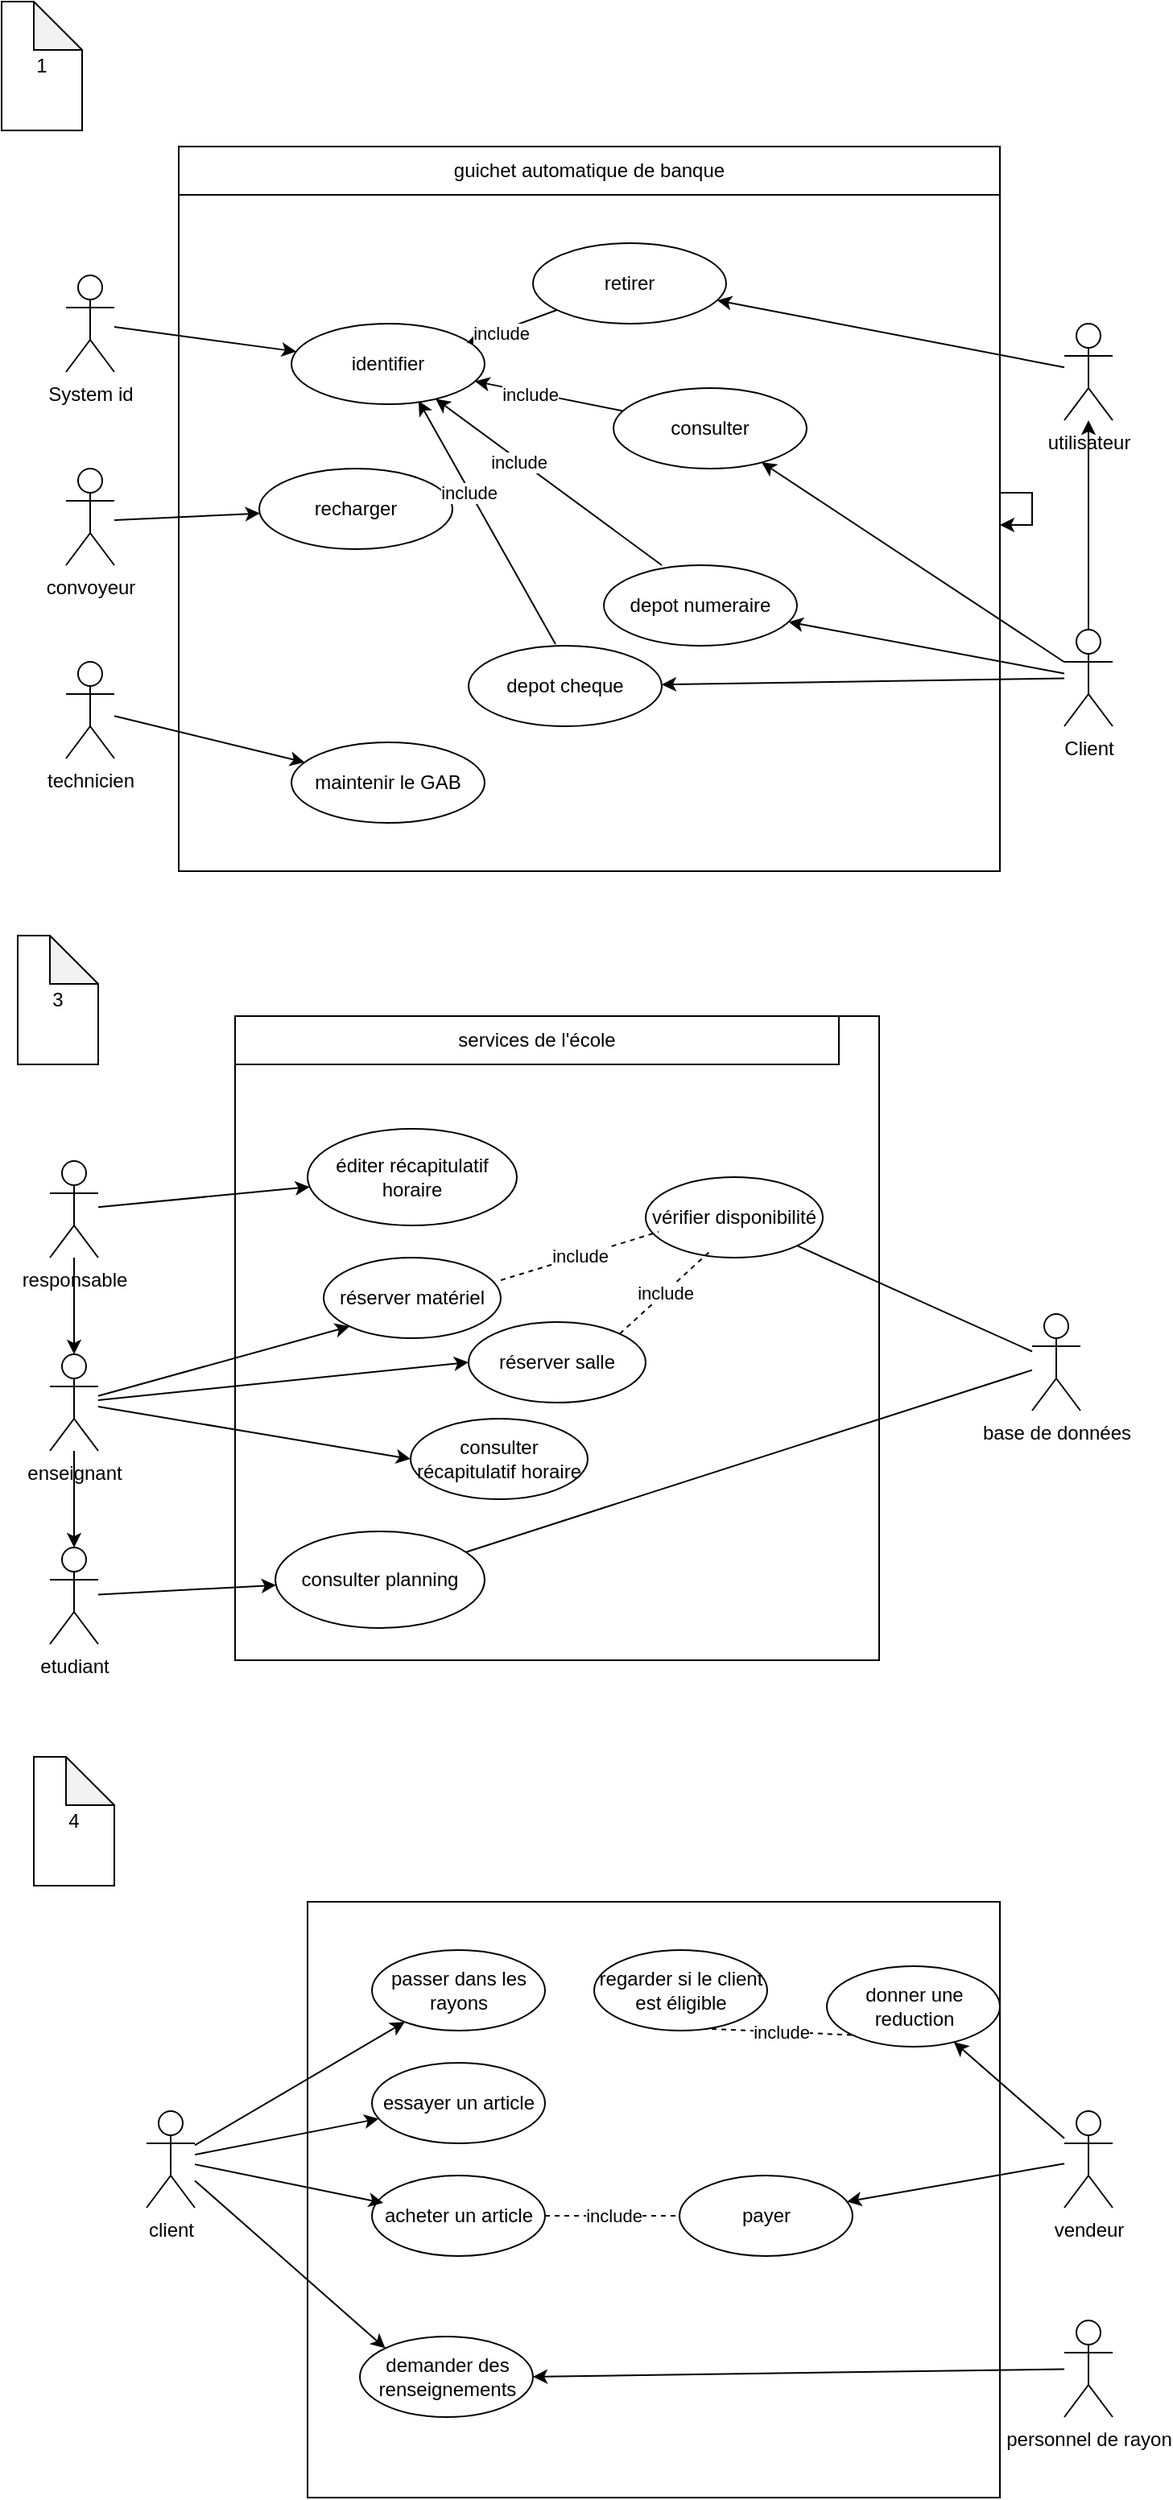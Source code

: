<mxfile version="24.7.15">
  <diagram name="Page-1" id="Khyg_C0OmY_P2ztcUPCE">
    <mxGraphModel dx="1050" dy="557" grid="1" gridSize="10" guides="1" tooltips="1" connect="1" arrows="1" fold="1" page="1" pageScale="1" pageWidth="210" pageHeight="800" math="0" shadow="0">
      <root>
        <mxCell id="0" />
        <mxCell id="1" parent="0" />
        <mxCell id="jn_K5ucYfSR-Frp_HvuO-1" value="Client" style="shape=umlActor;verticalLabelPosition=bottom;verticalAlign=top;html=1;outlineConnect=0;" vertex="1" parent="1">
          <mxGeometry x="710" y="410" width="30" height="60" as="geometry" />
        </mxCell>
        <mxCell id="jn_K5ucYfSR-Frp_HvuO-2" value="&lt;div&gt;utilisateur&lt;/div&gt;&lt;div&gt;&lt;br&gt;&lt;/div&gt;" style="shape=umlActor;verticalLabelPosition=bottom;verticalAlign=top;html=1;outlineConnect=0;" vertex="1" parent="1">
          <mxGeometry x="710" y="220" width="30" height="60" as="geometry" />
        </mxCell>
        <mxCell id="jn_K5ucYfSR-Frp_HvuO-3" value="" style="endArrow=classic;html=1;rounded=0;exitX=0.5;exitY=0;exitDx=0;exitDy=0;exitPerimeter=0;" edge="1" parent="1" source="jn_K5ucYfSR-Frp_HvuO-1" target="jn_K5ucYfSR-Frp_HvuO-2">
          <mxGeometry width="50" height="50" relative="1" as="geometry">
            <mxPoint x="400" y="350" as="sourcePoint" />
            <mxPoint x="450" y="300" as="targetPoint" />
          </mxGeometry>
        </mxCell>
        <mxCell id="jn_K5ucYfSR-Frp_HvuO-4" value="&lt;div&gt;retirer&lt;/div&gt;" style="ellipse;whiteSpace=wrap;html=1;" vertex="1" parent="1">
          <mxGeometry x="380" y="170" width="120" height="50" as="geometry" />
        </mxCell>
        <mxCell id="jn_K5ucYfSR-Frp_HvuO-5" value="consulter" style="ellipse;whiteSpace=wrap;html=1;" vertex="1" parent="1">
          <mxGeometry x="430" y="260" width="120" height="50" as="geometry" />
        </mxCell>
        <mxCell id="jn_K5ucYfSR-Frp_HvuO-6" value="identifier" style="ellipse;whiteSpace=wrap;html=1;" vertex="1" parent="1">
          <mxGeometry x="230" y="220" width="120" height="50" as="geometry" />
        </mxCell>
        <mxCell id="jn_K5ucYfSR-Frp_HvuO-7" value="depot numeraire" style="ellipse;whiteSpace=wrap;html=1;" vertex="1" parent="1">
          <mxGeometry x="424" y="370" width="120" height="50" as="geometry" />
        </mxCell>
        <mxCell id="jn_K5ucYfSR-Frp_HvuO-8" value="depot cheque" style="ellipse;whiteSpace=wrap;html=1;" vertex="1" parent="1">
          <mxGeometry x="340" y="420" width="120" height="50" as="geometry" />
        </mxCell>
        <mxCell id="jn_K5ucYfSR-Frp_HvuO-9" value="" style="endArrow=classic;html=1;rounded=0;" edge="1" parent="1" source="jn_K5ucYfSR-Frp_HvuO-1" target="jn_K5ucYfSR-Frp_HvuO-7">
          <mxGeometry width="50" height="50" relative="1" as="geometry">
            <mxPoint x="400" y="350" as="sourcePoint" />
            <mxPoint x="450" y="300" as="targetPoint" />
          </mxGeometry>
        </mxCell>
        <mxCell id="jn_K5ucYfSR-Frp_HvuO-10" value="" style="endArrow=classic;html=1;rounded=0;" edge="1" parent="1" source="jn_K5ucYfSR-Frp_HvuO-1" target="jn_K5ucYfSR-Frp_HvuO-8">
          <mxGeometry width="50" height="50" relative="1" as="geometry">
            <mxPoint x="660" y="460" as="sourcePoint" />
            <mxPoint x="549" y="415" as="targetPoint" />
          </mxGeometry>
        </mxCell>
        <mxCell id="jn_K5ucYfSR-Frp_HvuO-11" value="" style="endArrow=classic;html=1;rounded=0;" edge="1" parent="1" source="jn_K5ucYfSR-Frp_HvuO-1" target="jn_K5ucYfSR-Frp_HvuO-5">
          <mxGeometry width="50" height="50" relative="1" as="geometry">
            <mxPoint x="710" y="440" as="sourcePoint" />
            <mxPoint x="450" y="300" as="targetPoint" />
          </mxGeometry>
        </mxCell>
        <mxCell id="jn_K5ucYfSR-Frp_HvuO-12" value="" style="endArrow=classic;html=1;rounded=0;" edge="1" parent="1" source="jn_K5ucYfSR-Frp_HvuO-2" target="jn_K5ucYfSR-Frp_HvuO-4">
          <mxGeometry width="50" height="50" relative="1" as="geometry">
            <mxPoint x="400" y="350" as="sourcePoint" />
            <mxPoint x="450" y="300" as="targetPoint" />
          </mxGeometry>
        </mxCell>
        <mxCell id="jn_K5ucYfSR-Frp_HvuO-13" value="&lt;div&gt;System id&lt;/div&gt;" style="shape=umlActor;verticalLabelPosition=bottom;verticalAlign=top;html=1;outlineConnect=0;" vertex="1" parent="1">
          <mxGeometry x="90" y="190" width="30" height="60" as="geometry" />
        </mxCell>
        <mxCell id="jn_K5ucYfSR-Frp_HvuO-14" value="convoyeur" style="shape=umlActor;verticalLabelPosition=bottom;verticalAlign=top;html=1;outlineConnect=0;" vertex="1" parent="1">
          <mxGeometry x="90" y="310" width="30" height="60" as="geometry" />
        </mxCell>
        <mxCell id="jn_K5ucYfSR-Frp_HvuO-15" value="technicien" style="shape=umlActor;verticalLabelPosition=bottom;verticalAlign=top;html=1;outlineConnect=0;" vertex="1" parent="1">
          <mxGeometry x="90" y="430" width="30" height="60" as="geometry" />
        </mxCell>
        <mxCell id="jn_K5ucYfSR-Frp_HvuO-16" value="recharger" style="ellipse;whiteSpace=wrap;html=1;" vertex="1" parent="1">
          <mxGeometry x="210" y="310" width="120" height="50" as="geometry" />
        </mxCell>
        <mxCell id="jn_K5ucYfSR-Frp_HvuO-17" value="maintenir le GAB" style="ellipse;whiteSpace=wrap;html=1;" vertex="1" parent="1">
          <mxGeometry x="230" y="480" width="120" height="50" as="geometry" />
        </mxCell>
        <mxCell id="jn_K5ucYfSR-Frp_HvuO-18" value="" style="endArrow=classic;html=1;rounded=0;" edge="1" parent="1" source="jn_K5ucYfSR-Frp_HvuO-5" target="jn_K5ucYfSR-Frp_HvuO-6">
          <mxGeometry width="50" height="50" relative="1" as="geometry">
            <mxPoint x="400" y="350" as="sourcePoint" />
            <mxPoint x="380" y="340" as="targetPoint" />
          </mxGeometry>
        </mxCell>
        <mxCell id="jn_K5ucYfSR-Frp_HvuO-19" value="&lt;div&gt;include&lt;/div&gt;" style="edgeLabel;html=1;align=center;verticalAlign=middle;resizable=0;points=[];" vertex="1" connectable="0" parent="jn_K5ucYfSR-Frp_HvuO-18">
          <mxGeometry x="0.256" y="1" relative="1" as="geometry">
            <mxPoint as="offset" />
          </mxGeometry>
        </mxCell>
        <mxCell id="jn_K5ucYfSR-Frp_HvuO-20" value="" style="endArrow=classic;html=1;rounded=0;entryX=0.908;entryY=0.24;entryDx=0;entryDy=0;entryPerimeter=0;" edge="1" parent="1" source="jn_K5ucYfSR-Frp_HvuO-4" target="jn_K5ucYfSR-Frp_HvuO-6">
          <mxGeometry width="50" height="50" relative="1" as="geometry">
            <mxPoint x="446" y="284" as="sourcePoint" />
            <mxPoint x="354" y="266" as="targetPoint" />
          </mxGeometry>
        </mxCell>
        <mxCell id="jn_K5ucYfSR-Frp_HvuO-21" value="&lt;div&gt;include&lt;/div&gt;" style="edgeLabel;html=1;align=center;verticalAlign=middle;resizable=0;points=[];" vertex="1" connectable="0" parent="jn_K5ucYfSR-Frp_HvuO-20">
          <mxGeometry x="0.256" y="1" relative="1" as="geometry">
            <mxPoint as="offset" />
          </mxGeometry>
        </mxCell>
        <mxCell id="jn_K5ucYfSR-Frp_HvuO-22" value="" style="endArrow=classic;html=1;rounded=0;exitX=0.3;exitY=0;exitDx=0;exitDy=0;exitPerimeter=0;" edge="1" parent="1" source="jn_K5ucYfSR-Frp_HvuO-7" target="jn_K5ucYfSR-Frp_HvuO-6">
          <mxGeometry width="50" height="50" relative="1" as="geometry">
            <mxPoint x="456" y="294" as="sourcePoint" />
            <mxPoint x="364" y="276" as="targetPoint" />
          </mxGeometry>
        </mxCell>
        <mxCell id="jn_K5ucYfSR-Frp_HvuO-23" value="&lt;div&gt;include&lt;/div&gt;" style="edgeLabel;html=1;align=center;verticalAlign=middle;resizable=0;points=[];" vertex="1" connectable="0" parent="jn_K5ucYfSR-Frp_HvuO-22">
          <mxGeometry x="0.256" y="1" relative="1" as="geometry">
            <mxPoint as="offset" />
          </mxGeometry>
        </mxCell>
        <mxCell id="jn_K5ucYfSR-Frp_HvuO-24" value="" style="endArrow=classic;html=1;rounded=0;exitX=0.45;exitY=-0.02;exitDx=0;exitDy=0;exitPerimeter=0;entryX=0.658;entryY=0.96;entryDx=0;entryDy=0;entryPerimeter=0;" edge="1" parent="1" source="jn_K5ucYfSR-Frp_HvuO-8" target="jn_K5ucYfSR-Frp_HvuO-6">
          <mxGeometry width="50" height="50" relative="1" as="geometry">
            <mxPoint x="466" y="304" as="sourcePoint" />
            <mxPoint x="374" y="286" as="targetPoint" />
          </mxGeometry>
        </mxCell>
        <mxCell id="jn_K5ucYfSR-Frp_HvuO-25" value="&lt;div&gt;include&lt;/div&gt;" style="edgeLabel;html=1;align=center;verticalAlign=middle;resizable=0;points=[];" vertex="1" connectable="0" parent="jn_K5ucYfSR-Frp_HvuO-24">
          <mxGeometry x="0.256" y="1" relative="1" as="geometry">
            <mxPoint as="offset" />
          </mxGeometry>
        </mxCell>
        <mxCell id="jn_K5ucYfSR-Frp_HvuO-26" value="" style="endArrow=classic;html=1;rounded=0;" edge="1" parent="1" source="jn_K5ucYfSR-Frp_HvuO-15" target="jn_K5ucYfSR-Frp_HvuO-17">
          <mxGeometry width="50" height="50" relative="1" as="geometry">
            <mxPoint x="400" y="350" as="sourcePoint" />
            <mxPoint x="450" y="300" as="targetPoint" />
          </mxGeometry>
        </mxCell>
        <mxCell id="jn_K5ucYfSR-Frp_HvuO-27" value="" style="endArrow=classic;html=1;rounded=0;" edge="1" parent="1" target="jn_K5ucYfSR-Frp_HvuO-16">
          <mxGeometry width="50" height="50" relative="1" as="geometry">
            <mxPoint x="120" y="342" as="sourcePoint" />
            <mxPoint x="238" y="370" as="targetPoint" />
          </mxGeometry>
        </mxCell>
        <mxCell id="jn_K5ucYfSR-Frp_HvuO-28" value="" style="rounded=0;whiteSpace=wrap;html=1;fillColor=none;" vertex="1" parent="1">
          <mxGeometry x="160" y="110" width="510" height="450" as="geometry" />
        </mxCell>
        <mxCell id="jn_K5ucYfSR-Frp_HvuO-29" style="edgeStyle=orthogonalEdgeStyle;rounded=0;orthogonalLoop=1;jettySize=auto;html=1;" edge="1" parent="1" source="jn_K5ucYfSR-Frp_HvuO-28" target="jn_K5ucYfSR-Frp_HvuO-28">
          <mxGeometry relative="1" as="geometry" />
        </mxCell>
        <mxCell id="jn_K5ucYfSR-Frp_HvuO-30" value="guichet automatique de banque" style="rounded=0;whiteSpace=wrap;html=1;" vertex="1" parent="1">
          <mxGeometry x="160" y="110" width="510" height="30" as="geometry" />
        </mxCell>
        <mxCell id="jn_K5ucYfSR-Frp_HvuO-31" value="" style="endArrow=classic;html=1;rounded=0;" edge="1" parent="1" source="jn_K5ucYfSR-Frp_HvuO-13" target="jn_K5ucYfSR-Frp_HvuO-6">
          <mxGeometry width="50" height="50" relative="1" as="geometry">
            <mxPoint x="400" y="350" as="sourcePoint" />
            <mxPoint x="450" y="300" as="targetPoint" />
          </mxGeometry>
        </mxCell>
        <mxCell id="jn_K5ucYfSR-Frp_HvuO-32" value="1" style="shape=note;whiteSpace=wrap;html=1;backgroundOutline=1;darkOpacity=0.05;" vertex="1" parent="1">
          <mxGeometry x="50" y="20" width="50" height="80" as="geometry" />
        </mxCell>
        <mxCell id="jn_K5ucYfSR-Frp_HvuO-33" value="3" style="shape=note;whiteSpace=wrap;html=1;backgroundOutline=1;darkOpacity=0.05;" vertex="1" parent="1">
          <mxGeometry x="60" y="600" width="50" height="80" as="geometry" />
        </mxCell>
        <mxCell id="jn_K5ucYfSR-Frp_HvuO-34" value="responsable" style="shape=umlActor;verticalLabelPosition=bottom;verticalAlign=top;html=1;outlineConnect=0;" vertex="1" parent="1">
          <mxGeometry x="80" y="740" width="30" height="60" as="geometry" />
        </mxCell>
        <mxCell id="jn_K5ucYfSR-Frp_HvuO-35" value="enseignant" style="shape=umlActor;verticalLabelPosition=bottom;verticalAlign=top;html=1;outlineConnect=0;" vertex="1" parent="1">
          <mxGeometry x="80" y="860" width="30" height="60" as="geometry" />
        </mxCell>
        <mxCell id="jn_K5ucYfSR-Frp_HvuO-36" value="&lt;div&gt;etudiant&lt;/div&gt;" style="shape=umlActor;verticalLabelPosition=bottom;verticalAlign=top;html=1;outlineConnect=0;" vertex="1" parent="1">
          <mxGeometry x="80" y="980" width="30" height="60" as="geometry" />
        </mxCell>
        <mxCell id="jn_K5ucYfSR-Frp_HvuO-37" value="" style="endArrow=classic;html=1;rounded=0;" edge="1" parent="1" source="jn_K5ucYfSR-Frp_HvuO-34" target="jn_K5ucYfSR-Frp_HvuO-35">
          <mxGeometry width="50" height="50" relative="1" as="geometry">
            <mxPoint x="330" y="850" as="sourcePoint" />
            <mxPoint x="440" y="840" as="targetPoint" />
          </mxGeometry>
        </mxCell>
        <mxCell id="jn_K5ucYfSR-Frp_HvuO-38" value="" style="endArrow=classic;html=1;rounded=0;entryX=0.5;entryY=0;entryDx=0;entryDy=0;entryPerimeter=0;" edge="1" parent="1" source="jn_K5ucYfSR-Frp_HvuO-35" target="jn_K5ucYfSR-Frp_HvuO-36">
          <mxGeometry width="50" height="50" relative="1" as="geometry">
            <mxPoint x="94.5" y="940" as="sourcePoint" />
            <mxPoint x="94.5" y="1000" as="targetPoint" />
            <Array as="points">
              <mxPoint x="95" y="950" />
            </Array>
          </mxGeometry>
        </mxCell>
        <mxCell id="jn_K5ucYfSR-Frp_HvuO-39" value="consulter planning" style="ellipse;whiteSpace=wrap;html=1;" vertex="1" parent="1">
          <mxGeometry x="220" y="970" width="130" height="60" as="geometry" />
        </mxCell>
        <mxCell id="jn_K5ucYfSR-Frp_HvuO-40" value="consulter récapitulatif horaire" style="ellipse;whiteSpace=wrap;html=1;" vertex="1" parent="1">
          <mxGeometry x="304" y="900" width="110" height="50" as="geometry" />
        </mxCell>
        <mxCell id="jn_K5ucYfSR-Frp_HvuO-41" value="éditer récapitulatif horaire" style="ellipse;whiteSpace=wrap;html=1;" vertex="1" parent="1">
          <mxGeometry x="240" y="720" width="130" height="60" as="geometry" />
        </mxCell>
        <mxCell id="jn_K5ucYfSR-Frp_HvuO-42" value="réserver salle" style="ellipse;whiteSpace=wrap;html=1;" vertex="1" parent="1">
          <mxGeometry x="340" y="840" width="110" height="50" as="geometry" />
        </mxCell>
        <mxCell id="jn_K5ucYfSR-Frp_HvuO-43" value="réserver matériel" style="ellipse;whiteSpace=wrap;html=1;" vertex="1" parent="1">
          <mxGeometry x="250" y="800" width="110" height="50" as="geometry" />
        </mxCell>
        <mxCell id="jn_K5ucYfSR-Frp_HvuO-44" value="vérifier disponibilité" style="ellipse;whiteSpace=wrap;html=1;" vertex="1" parent="1">
          <mxGeometry x="450" y="750" width="110" height="50" as="geometry" />
        </mxCell>
        <mxCell id="jn_K5ucYfSR-Frp_HvuO-45" value="&lt;div&gt;base de données&lt;/div&gt;&lt;div&gt;&lt;br&gt;&lt;/div&gt;" style="shape=umlActor;verticalLabelPosition=bottom;verticalAlign=top;html=1;outlineConnect=0;" vertex="1" parent="1">
          <mxGeometry x="690" y="835" width="30" height="60" as="geometry" />
        </mxCell>
        <mxCell id="jn_K5ucYfSR-Frp_HvuO-49" value="" style="endArrow=classic;html=1;rounded=0;entryX=0;entryY=1;entryDx=0;entryDy=0;" edge="1" parent="1" source="jn_K5ucYfSR-Frp_HvuO-35" target="jn_K5ucYfSR-Frp_HvuO-43">
          <mxGeometry width="50" height="50" relative="1" as="geometry">
            <mxPoint x="150" y="886" as="sourcePoint" />
            <mxPoint x="254" y="860" as="targetPoint" />
          </mxGeometry>
        </mxCell>
        <mxCell id="jn_K5ucYfSR-Frp_HvuO-50" value="" style="endArrow=classic;html=1;rounded=0;entryX=0;entryY=0.5;entryDx=0;entryDy=0;" edge="1" parent="1" source="jn_K5ucYfSR-Frp_HvuO-35" target="jn_K5ucYfSR-Frp_HvuO-42">
          <mxGeometry width="50" height="50" relative="1" as="geometry">
            <mxPoint x="120" y="896" as="sourcePoint" />
            <mxPoint x="276" y="853" as="targetPoint" />
          </mxGeometry>
        </mxCell>
        <mxCell id="jn_K5ucYfSR-Frp_HvuO-51" value="" style="endArrow=classic;html=1;rounded=0;" edge="1" parent="1" source="jn_K5ucYfSR-Frp_HvuO-34" target="jn_K5ucYfSR-Frp_HvuO-41">
          <mxGeometry width="50" height="50" relative="1" as="geometry">
            <mxPoint x="120" y="810" as="sourcePoint" />
            <mxPoint x="350" y="875" as="targetPoint" />
          </mxGeometry>
        </mxCell>
        <mxCell id="jn_K5ucYfSR-Frp_HvuO-52" value="" style="endArrow=classic;html=1;rounded=0;entryX=0;entryY=0.5;entryDx=0;entryDy=0;" edge="1" parent="1" source="jn_K5ucYfSR-Frp_HvuO-35" target="jn_K5ucYfSR-Frp_HvuO-40">
          <mxGeometry width="50" height="50" relative="1" as="geometry">
            <mxPoint x="150" y="933" as="sourcePoint" />
            <mxPoint x="281" y="920" as="targetPoint" />
          </mxGeometry>
        </mxCell>
        <mxCell id="jn_K5ucYfSR-Frp_HvuO-53" value="include" style="endArrow=none;dashed=1;html=1;rounded=0;entryX=0.364;entryY=0.92;entryDx=0;entryDy=0;entryPerimeter=0;exitX=1;exitY=0;exitDx=0;exitDy=0;" edge="1" parent="1" source="jn_K5ucYfSR-Frp_HvuO-42" target="jn_K5ucYfSR-Frp_HvuO-44">
          <mxGeometry width="50" height="50" relative="1" as="geometry">
            <mxPoint x="460" y="880" as="sourcePoint" />
            <mxPoint x="440" y="840" as="targetPoint" />
          </mxGeometry>
        </mxCell>
        <mxCell id="jn_K5ucYfSR-Frp_HvuO-55" value="include" style="endArrow=none;dashed=1;html=1;rounded=0;entryX=0.073;entryY=0.68;entryDx=0;entryDy=0;entryPerimeter=0;exitX=1;exitY=0.28;exitDx=0;exitDy=0;exitPerimeter=0;" edge="1" parent="1" source="jn_K5ucYfSR-Frp_HvuO-43" target="jn_K5ucYfSR-Frp_HvuO-44">
          <mxGeometry width="50" height="50" relative="1" as="geometry">
            <mxPoint x="420" y="830" as="sourcePoint" />
            <mxPoint x="500" y="806" as="targetPoint" />
          </mxGeometry>
        </mxCell>
        <mxCell id="jn_K5ucYfSR-Frp_HvuO-56" value="" style="endArrow=classic;html=1;rounded=0;" edge="1" parent="1" source="jn_K5ucYfSR-Frp_HvuO-36" target="jn_K5ucYfSR-Frp_HvuO-39">
          <mxGeometry width="50" height="50" relative="1" as="geometry">
            <mxPoint x="390" y="890" as="sourcePoint" />
            <mxPoint x="440" y="840" as="targetPoint" />
          </mxGeometry>
        </mxCell>
        <mxCell id="jn_K5ucYfSR-Frp_HvuO-59" value="" style="endArrow=none;html=1;rounded=0;" edge="1" parent="1" source="jn_K5ucYfSR-Frp_HvuO-45" target="jn_K5ucYfSR-Frp_HvuO-44">
          <mxGeometry width="50" height="50" relative="1" as="geometry">
            <mxPoint x="590" y="950" as="sourcePoint" />
            <mxPoint x="440" y="840" as="targetPoint" />
          </mxGeometry>
        </mxCell>
        <mxCell id="jn_K5ucYfSR-Frp_HvuO-60" value="" style="endArrow=none;html=1;rounded=0;" edge="1" parent="1" source="jn_K5ucYfSR-Frp_HvuO-45" target="jn_K5ucYfSR-Frp_HvuO-39">
          <mxGeometry width="50" height="50" relative="1" as="geometry">
            <mxPoint x="390" y="890" as="sourcePoint" />
            <mxPoint x="440" y="840" as="targetPoint" />
          </mxGeometry>
        </mxCell>
        <mxCell id="jn_K5ucYfSR-Frp_HvuO-61" value="" style="whiteSpace=wrap;html=1;aspect=fixed;fillColor=none;" vertex="1" parent="1">
          <mxGeometry x="195" y="650" width="400" height="400" as="geometry" />
        </mxCell>
        <mxCell id="jn_K5ucYfSR-Frp_HvuO-62" value="services de l&#39;école" style="rounded=0;whiteSpace=wrap;html=1;fillColor=none;" vertex="1" parent="1">
          <mxGeometry x="195" y="650" width="375" height="30" as="geometry" />
        </mxCell>
        <mxCell id="jn_K5ucYfSR-Frp_HvuO-65" value="4" style="shape=note;whiteSpace=wrap;html=1;backgroundOutline=1;darkOpacity=0.05;" vertex="1" parent="1">
          <mxGeometry x="70" y="1110" width="50" height="80" as="geometry" />
        </mxCell>
        <mxCell id="jn_K5ucYfSR-Frp_HvuO-66" value="client" style="shape=umlActor;verticalLabelPosition=bottom;verticalAlign=top;html=1;outlineConnect=0;" vertex="1" parent="1">
          <mxGeometry x="140" y="1330" width="30" height="60" as="geometry" />
        </mxCell>
        <mxCell id="jn_K5ucYfSR-Frp_HvuO-68" value="vendeur" style="shape=umlActor;verticalLabelPosition=bottom;verticalAlign=top;html=1;outlineConnect=0;" vertex="1" parent="1">
          <mxGeometry x="710" y="1330" width="30" height="60" as="geometry" />
        </mxCell>
        <mxCell id="jn_K5ucYfSR-Frp_HvuO-71" value="passer dans les rayons" style="ellipse;whiteSpace=wrap;html=1;" vertex="1" parent="1">
          <mxGeometry x="280" y="1230" width="107.5" height="50" as="geometry" />
        </mxCell>
        <mxCell id="jn_K5ucYfSR-Frp_HvuO-72" value="essayer un article" style="ellipse;whiteSpace=wrap;html=1;" vertex="1" parent="1">
          <mxGeometry x="280" y="1300" width="107.5" height="50" as="geometry" />
        </mxCell>
        <mxCell id="jn_K5ucYfSR-Frp_HvuO-73" value="&lt;div&gt;acheter un article&lt;/div&gt;" style="ellipse;whiteSpace=wrap;html=1;" vertex="1" parent="1">
          <mxGeometry x="280" y="1370" width="107.5" height="50" as="geometry" />
        </mxCell>
        <mxCell id="jn_K5ucYfSR-Frp_HvuO-74" value="payer" style="ellipse;whiteSpace=wrap;html=1;" vertex="1" parent="1">
          <mxGeometry x="471" y="1370" width="107.5" height="50" as="geometry" />
        </mxCell>
        <mxCell id="jn_K5ucYfSR-Frp_HvuO-75" value="demander des renseignements" style="ellipse;whiteSpace=wrap;html=1;" vertex="1" parent="1">
          <mxGeometry x="272.5" y="1470" width="107.5" height="50" as="geometry" />
        </mxCell>
        <mxCell id="jn_K5ucYfSR-Frp_HvuO-76" value="donner une reduction" style="ellipse;whiteSpace=wrap;html=1;" vertex="1" parent="1">
          <mxGeometry x="562.5" y="1240" width="107.5" height="50" as="geometry" />
        </mxCell>
        <mxCell id="jn_K5ucYfSR-Frp_HvuO-77" value="regarder si le client est éligible" style="ellipse;whiteSpace=wrap;html=1;" vertex="1" parent="1">
          <mxGeometry x="418" y="1230" width="107.5" height="50" as="geometry" />
        </mxCell>
        <mxCell id="jn_K5ucYfSR-Frp_HvuO-79" value="" style="endArrow=classic;html=1;rounded=0;" edge="1" parent="1" source="jn_K5ucYfSR-Frp_HvuO-66" target="jn_K5ucYfSR-Frp_HvuO-71">
          <mxGeometry width="50" height="50" relative="1" as="geometry">
            <mxPoint x="260" y="1380" as="sourcePoint" />
            <mxPoint x="440" y="1310" as="targetPoint" />
          </mxGeometry>
        </mxCell>
        <mxCell id="jn_K5ucYfSR-Frp_HvuO-80" value="" style="endArrow=classic;html=1;rounded=0;" edge="1" parent="1" source="jn_K5ucYfSR-Frp_HvuO-66" target="jn_K5ucYfSR-Frp_HvuO-72">
          <mxGeometry width="50" height="50" relative="1" as="geometry">
            <mxPoint x="180" y="1361" as="sourcePoint" />
            <mxPoint x="310" y="1285" as="targetPoint" />
          </mxGeometry>
        </mxCell>
        <mxCell id="jn_K5ucYfSR-Frp_HvuO-81" value="" style="endArrow=classic;html=1;rounded=0;entryX=0.065;entryY=0.34;entryDx=0;entryDy=0;entryPerimeter=0;" edge="1" parent="1" source="jn_K5ucYfSR-Frp_HvuO-66" target="jn_K5ucYfSR-Frp_HvuO-73">
          <mxGeometry width="50" height="50" relative="1" as="geometry">
            <mxPoint x="190" y="1371" as="sourcePoint" />
            <mxPoint x="320" y="1295" as="targetPoint" />
          </mxGeometry>
        </mxCell>
        <mxCell id="jn_K5ucYfSR-Frp_HvuO-82" value="" style="endArrow=classic;html=1;rounded=0;entryX=0;entryY=0;entryDx=0;entryDy=0;" edge="1" parent="1" source="jn_K5ucYfSR-Frp_HvuO-66" target="jn_K5ucYfSR-Frp_HvuO-75">
          <mxGeometry width="50" height="50" relative="1" as="geometry">
            <mxPoint x="200" y="1381" as="sourcePoint" />
            <mxPoint x="330" y="1305" as="targetPoint" />
          </mxGeometry>
        </mxCell>
        <mxCell id="jn_K5ucYfSR-Frp_HvuO-85" value="" style="endArrow=classic;html=1;rounded=0;" edge="1" parent="1" source="jn_K5ucYfSR-Frp_HvuO-68" target="jn_K5ucYfSR-Frp_HvuO-76">
          <mxGeometry width="50" height="50" relative="1" as="geometry">
            <mxPoint x="220" y="1401" as="sourcePoint" />
            <mxPoint x="350" y="1325" as="targetPoint" />
          </mxGeometry>
        </mxCell>
        <mxCell id="jn_K5ucYfSR-Frp_HvuO-86" value="" style="endArrow=classic;html=1;rounded=0;" edge="1" parent="1" source="jn_K5ucYfSR-Frp_HvuO-68" target="jn_K5ucYfSR-Frp_HvuO-74">
          <mxGeometry width="50" height="50" relative="1" as="geometry">
            <mxPoint x="720" y="1357" as="sourcePoint" />
            <mxPoint x="651" y="1297" as="targetPoint" />
          </mxGeometry>
        </mxCell>
        <mxCell id="jn_K5ucYfSR-Frp_HvuO-87" value="personnel de rayon" style="shape=umlActor;verticalLabelPosition=bottom;verticalAlign=top;html=1;outlineConnect=0;" vertex="1" parent="1">
          <mxGeometry x="710" y="1460" width="30" height="60" as="geometry" />
        </mxCell>
        <mxCell id="jn_K5ucYfSR-Frp_HvuO-88" value="" style="endArrow=classic;html=1;rounded=0;entryX=1;entryY=0.5;entryDx=0;entryDy=0;" edge="1" parent="1" source="jn_K5ucYfSR-Frp_HvuO-87" target="jn_K5ucYfSR-Frp_HvuO-75">
          <mxGeometry width="50" height="50" relative="1" as="geometry">
            <mxPoint x="390" y="1360" as="sourcePoint" />
            <mxPoint x="440" y="1310" as="targetPoint" />
          </mxGeometry>
        </mxCell>
        <mxCell id="jn_K5ucYfSR-Frp_HvuO-89" value="include" style="endArrow=none;dashed=1;html=1;rounded=0;exitX=1;exitY=0.5;exitDx=0;exitDy=0;" edge="1" parent="1" source="jn_K5ucYfSR-Frp_HvuO-73" target="jn_K5ucYfSR-Frp_HvuO-74">
          <mxGeometry width="50" height="50" relative="1" as="geometry">
            <mxPoint x="390" y="1360" as="sourcePoint" />
            <mxPoint x="440" y="1310" as="targetPoint" />
          </mxGeometry>
        </mxCell>
        <mxCell id="jn_K5ucYfSR-Frp_HvuO-90" value="include" style="endArrow=none;dashed=1;html=1;rounded=0;entryX=0;entryY=1;entryDx=0;entryDy=0;exitX=0.679;exitY=0.98;exitDx=0;exitDy=0;exitPerimeter=0;" edge="1" parent="1" source="jn_K5ucYfSR-Frp_HvuO-77" target="jn_K5ucYfSR-Frp_HvuO-76">
          <mxGeometry width="50" height="50" relative="1" as="geometry">
            <mxPoint x="390" y="1360" as="sourcePoint" />
            <mxPoint x="440" y="1310" as="targetPoint" />
          </mxGeometry>
        </mxCell>
        <mxCell id="jn_K5ucYfSR-Frp_HvuO-91" value="" style="rounded=0;whiteSpace=wrap;html=1;fillColor=none;" vertex="1" parent="1">
          <mxGeometry x="240" y="1200" width="430" height="370" as="geometry" />
        </mxCell>
      </root>
    </mxGraphModel>
  </diagram>
</mxfile>

